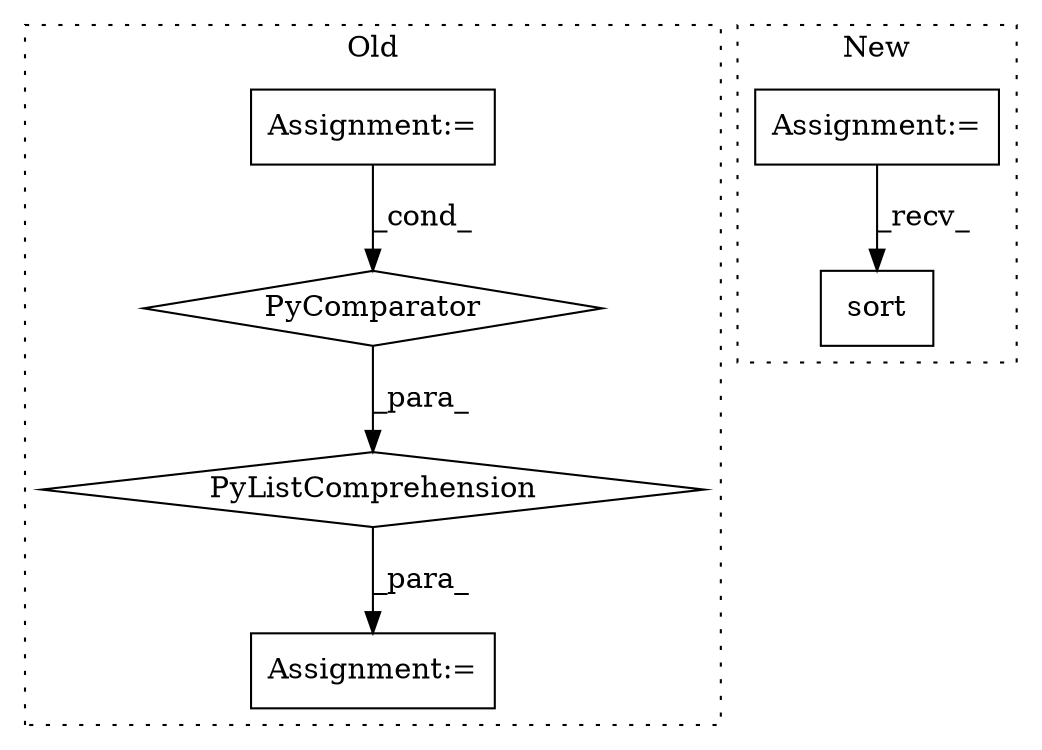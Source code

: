 digraph G {
subgraph cluster0 {
1 [label="PyListComprehension" a="109" s="5583" l="162" shape="diamond"];
3 [label="Assignment:=" a="7" s="5488" l="1" shape="box"];
4 [label="PyComparator" a="113" s="5701" l="29" shape="diamond"];
5 [label="Assignment:=" a="7" s="5562" l="21" shape="box"];
label = "Old";
style="dotted";
}
subgraph cluster1 {
2 [label="sort" a="32" s="6089" l="6" shape="box"];
6 [label="Assignment:=" a="7" s="5301" l="1" shape="box"];
label = "New";
style="dotted";
}
1 -> 5 [label="_para_"];
3 -> 4 [label="_cond_"];
4 -> 1 [label="_para_"];
6 -> 2 [label="_recv_"];
}